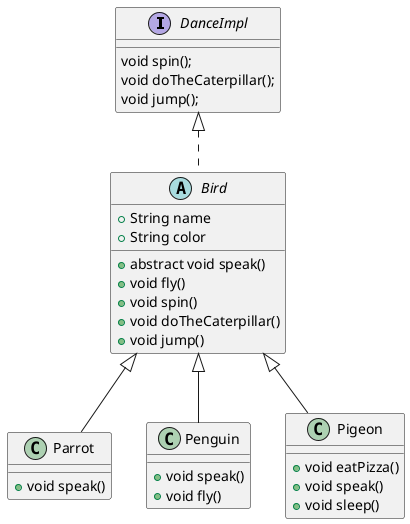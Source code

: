 @startuml

interface DanceImpl
DanceImpl : void spin();
DanceImpl : void doTheCaterpillar();
DanceImpl : void jump();


abstract class Bird
DanceImpl <|.. Bird
Bird : + String name
Bird : + String color
Bird : + abstract void speak()
Bird : + void fly()
Bird : + void spin()
Bird : + void doTheCaterpillar()
Bird : + void jump()

class Parrot
Bird <|-- Parrot
Parrot : + void speak()

class Penguin
Bird <|-- Penguin
Penguin : + void speak()
Penguin : + void fly()

class Pigeon
Bird <|-- Pigeon
Pigeon : + void eatPizza()
Pigeon : + void speak()
Pigeon : + void sleep()

@enduml